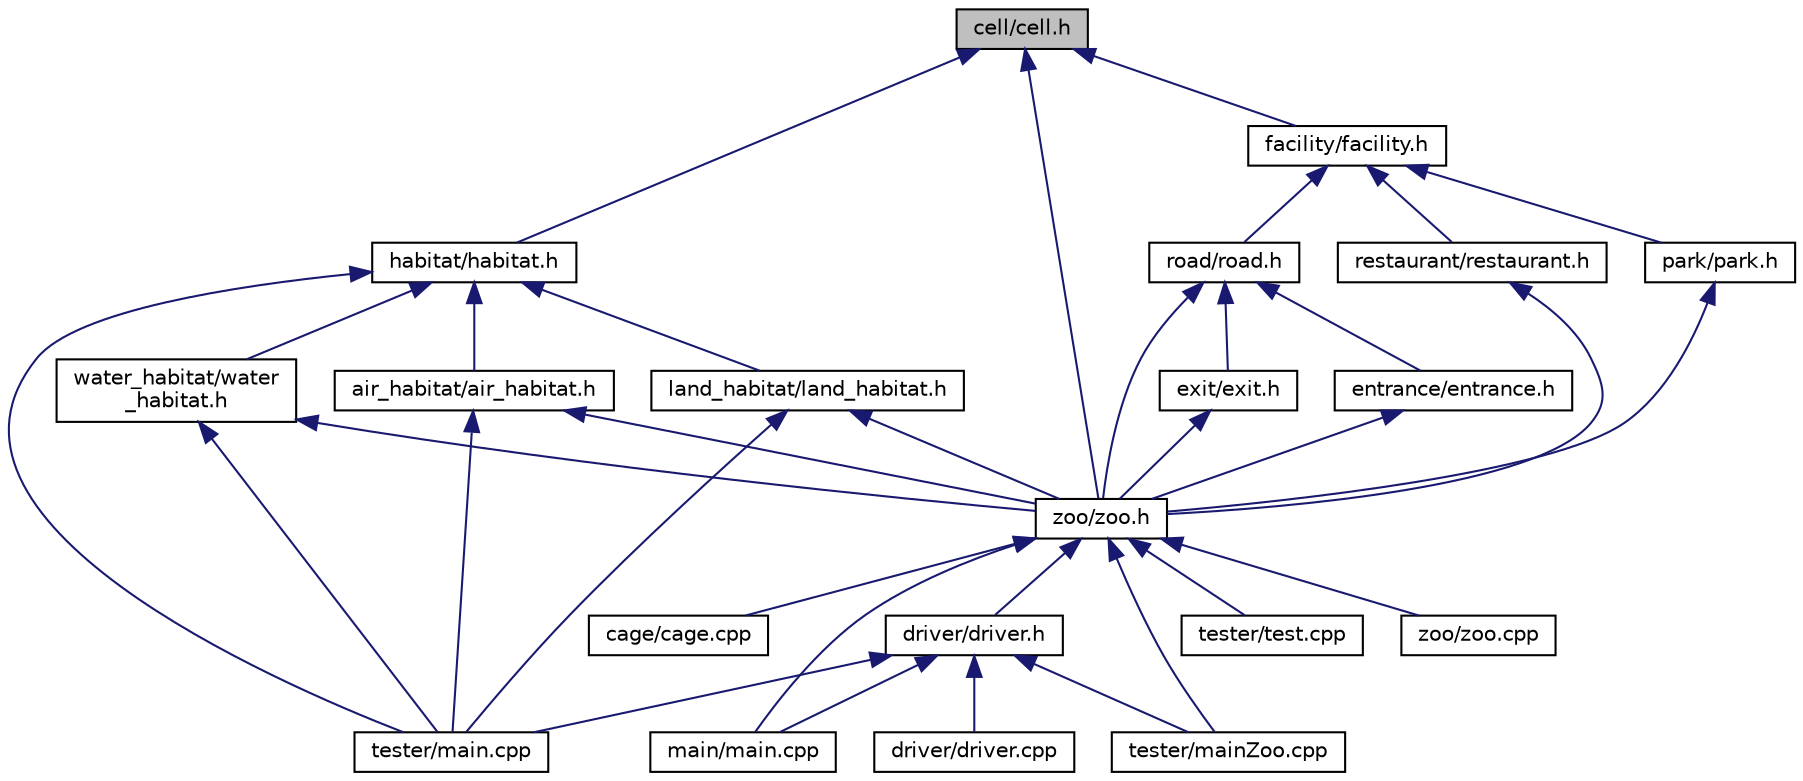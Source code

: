 digraph "cell/cell.h"
{
  edge [fontname="Helvetica",fontsize="10",labelfontname="Helvetica",labelfontsize="10"];
  node [fontname="Helvetica",fontsize="10",shape=record];
  Node1 [label="cell/cell.h",height=0.2,width=0.4,color="black", fillcolor="grey75", style="filled", fontcolor="black"];
  Node1 -> Node2 [dir="back",color="midnightblue",fontsize="10",style="solid"];
  Node2 [label="habitat/habitat.h",height=0.2,width=0.4,color="black", fillcolor="white", style="filled",URL="$habitat_8h.html"];
  Node2 -> Node3 [dir="back",color="midnightblue",fontsize="10",style="solid"];
  Node3 [label="air_habitat/air_habitat.h",height=0.2,width=0.4,color="black", fillcolor="white", style="filled",URL="$air__habitat_8h.html"];
  Node3 -> Node4 [dir="back",color="midnightblue",fontsize="10",style="solid"];
  Node4 [label="zoo/zoo.h",height=0.2,width=0.4,color="black", fillcolor="white", style="filled",URL="$zoo_8h.html"];
  Node4 -> Node5 [dir="back",color="midnightblue",fontsize="10",style="solid"];
  Node5 [label="cage/cage.cpp",height=0.2,width=0.4,color="black", fillcolor="white", style="filled",URL="$cage_8cpp.html"];
  Node4 -> Node6 [dir="back",color="midnightblue",fontsize="10",style="solid"];
  Node6 [label="driver/driver.h",height=0.2,width=0.4,color="black", fillcolor="white", style="filled",URL="$driver_8h.html"];
  Node6 -> Node7 [dir="back",color="midnightblue",fontsize="10",style="solid"];
  Node7 [label="driver/driver.cpp",height=0.2,width=0.4,color="black", fillcolor="white", style="filled",URL="$driver_8cpp.html"];
  Node6 -> Node8 [dir="back",color="midnightblue",fontsize="10",style="solid"];
  Node8 [label="main/main.cpp",height=0.2,width=0.4,color="black", fillcolor="white", style="filled",URL="$main_2main_8cpp.html"];
  Node6 -> Node9 [dir="back",color="midnightblue",fontsize="10",style="solid"];
  Node9 [label="tester/main.cpp",height=0.2,width=0.4,color="black", fillcolor="white", style="filled",URL="$tester_2main_8cpp.html"];
  Node6 -> Node10 [dir="back",color="midnightblue",fontsize="10",style="solid"];
  Node10 [label="tester/mainZoo.cpp",height=0.2,width=0.4,color="black", fillcolor="white", style="filled",URL="$mainZoo_8cpp.html"];
  Node4 -> Node8 [dir="back",color="midnightblue",fontsize="10",style="solid"];
  Node4 -> Node10 [dir="back",color="midnightblue",fontsize="10",style="solid"];
  Node4 -> Node11 [dir="back",color="midnightblue",fontsize="10",style="solid"];
  Node11 [label="tester/test.cpp",height=0.2,width=0.4,color="black", fillcolor="white", style="filled",URL="$test_8cpp.html"];
  Node4 -> Node12 [dir="back",color="midnightblue",fontsize="10",style="solid"];
  Node12 [label="zoo/zoo.cpp",height=0.2,width=0.4,color="black", fillcolor="white", style="filled",URL="$zoo_8cpp.html"];
  Node3 -> Node9 [dir="back",color="midnightblue",fontsize="10",style="solid"];
  Node2 -> Node13 [dir="back",color="midnightblue",fontsize="10",style="solid"];
  Node13 [label="land_habitat/land_habitat.h",height=0.2,width=0.4,color="black", fillcolor="white", style="filled",URL="$land__habitat_8h.html"];
  Node13 -> Node4 [dir="back",color="midnightblue",fontsize="10",style="solid"];
  Node13 -> Node9 [dir="back",color="midnightblue",fontsize="10",style="solid"];
  Node2 -> Node14 [dir="back",color="midnightblue",fontsize="10",style="solid"];
  Node14 [label="water_habitat/water\l_habitat.h",height=0.2,width=0.4,color="black", fillcolor="white", style="filled",URL="$water__habitat_8h.html"];
  Node14 -> Node4 [dir="back",color="midnightblue",fontsize="10",style="solid"];
  Node14 -> Node9 [dir="back",color="midnightblue",fontsize="10",style="solid"];
  Node2 -> Node9 [dir="back",color="midnightblue",fontsize="10",style="solid"];
  Node1 -> Node4 [dir="back",color="midnightblue",fontsize="10",style="solid"];
  Node1 -> Node15 [dir="back",color="midnightblue",fontsize="10",style="solid"];
  Node15 [label="facility/facility.h",height=0.2,width=0.4,color="black", fillcolor="white", style="filled",URL="$facility_8h.html"];
  Node15 -> Node16 [dir="back",color="midnightblue",fontsize="10",style="solid"];
  Node16 [label="restaurant/restaurant.h",height=0.2,width=0.4,color="black", fillcolor="white", style="filled",URL="$restaurant_8h.html"];
  Node16 -> Node4 [dir="back",color="midnightblue",fontsize="10",style="solid"];
  Node15 -> Node17 [dir="back",color="midnightblue",fontsize="10",style="solid"];
  Node17 [label="park/park.h",height=0.2,width=0.4,color="black", fillcolor="white", style="filled",URL="$park_8h.html"];
  Node17 -> Node4 [dir="back",color="midnightblue",fontsize="10",style="solid"];
  Node15 -> Node18 [dir="back",color="midnightblue",fontsize="10",style="solid"];
  Node18 [label="road/road.h",height=0.2,width=0.4,color="black", fillcolor="white", style="filled",URL="$road_8h.html"];
  Node18 -> Node4 [dir="back",color="midnightblue",fontsize="10",style="solid"];
  Node18 -> Node19 [dir="back",color="midnightblue",fontsize="10",style="solid"];
  Node19 [label="exit/exit.h",height=0.2,width=0.4,color="black", fillcolor="white", style="filled",URL="$exit_8h.html"];
  Node19 -> Node4 [dir="back",color="midnightblue",fontsize="10",style="solid"];
  Node18 -> Node20 [dir="back",color="midnightblue",fontsize="10",style="solid"];
  Node20 [label="entrance/entrance.h",height=0.2,width=0.4,color="black", fillcolor="white", style="filled",URL="$entrance_8h.html"];
  Node20 -> Node4 [dir="back",color="midnightblue",fontsize="10",style="solid"];
}
